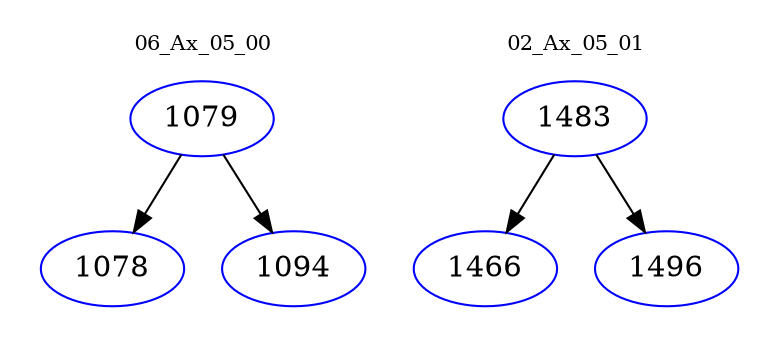 digraph{
subgraph cluster_0 {
color = white
label = "06_Ax_05_00";
fontsize=10;
T0_1079 [label="1079", color="blue"]
T0_1079 -> T0_1078 [color="black"]
T0_1078 [label="1078", color="blue"]
T0_1079 -> T0_1094 [color="black"]
T0_1094 [label="1094", color="blue"]
}
subgraph cluster_1 {
color = white
label = "02_Ax_05_01";
fontsize=10;
T1_1483 [label="1483", color="blue"]
T1_1483 -> T1_1466 [color="black"]
T1_1466 [label="1466", color="blue"]
T1_1483 -> T1_1496 [color="black"]
T1_1496 [label="1496", color="blue"]
}
}
